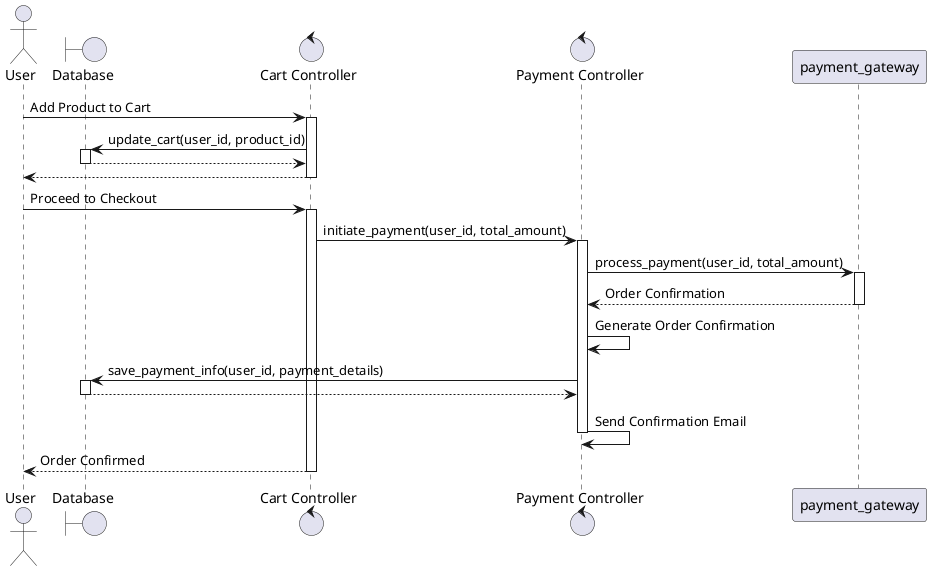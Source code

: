 @startuml Product_Purchase

actor User
boundary "Database" as db
control "Cart Controller" as cart_controller
control "Payment Controller" as payment_controller

User -> cart_controller: Add Product to Cart
activate cart_controller
cart_controller -> db: update_cart(user_id, product_id)
activate db
db --> cart_controller
deactivate db
cart_controller --> User
deactivate cart_controller

User -> cart_controller: Proceed to Checkout
activate cart_controller
cart_controller -> payment_controller: initiate_payment(user_id, total_amount)
activate payment_controller
payment_controller -> payment_gateway: process_payment(user_id, total_amount)
activate payment_gateway
payment_gateway --> payment_controller: Order Confirmation
deactivate payment_gateway
payment_controller -> payment_controller: Generate Order Confirmation
payment_controller -> db: save_payment_info(user_id, payment_details)
activate db
db --> payment_controller
deactivate db
payment_controller -> payment_controller: Send Confirmation Email
deactivate payment_controller
cart_controller --> User: Order Confirmed
deactivate cart_controller

@enduml
